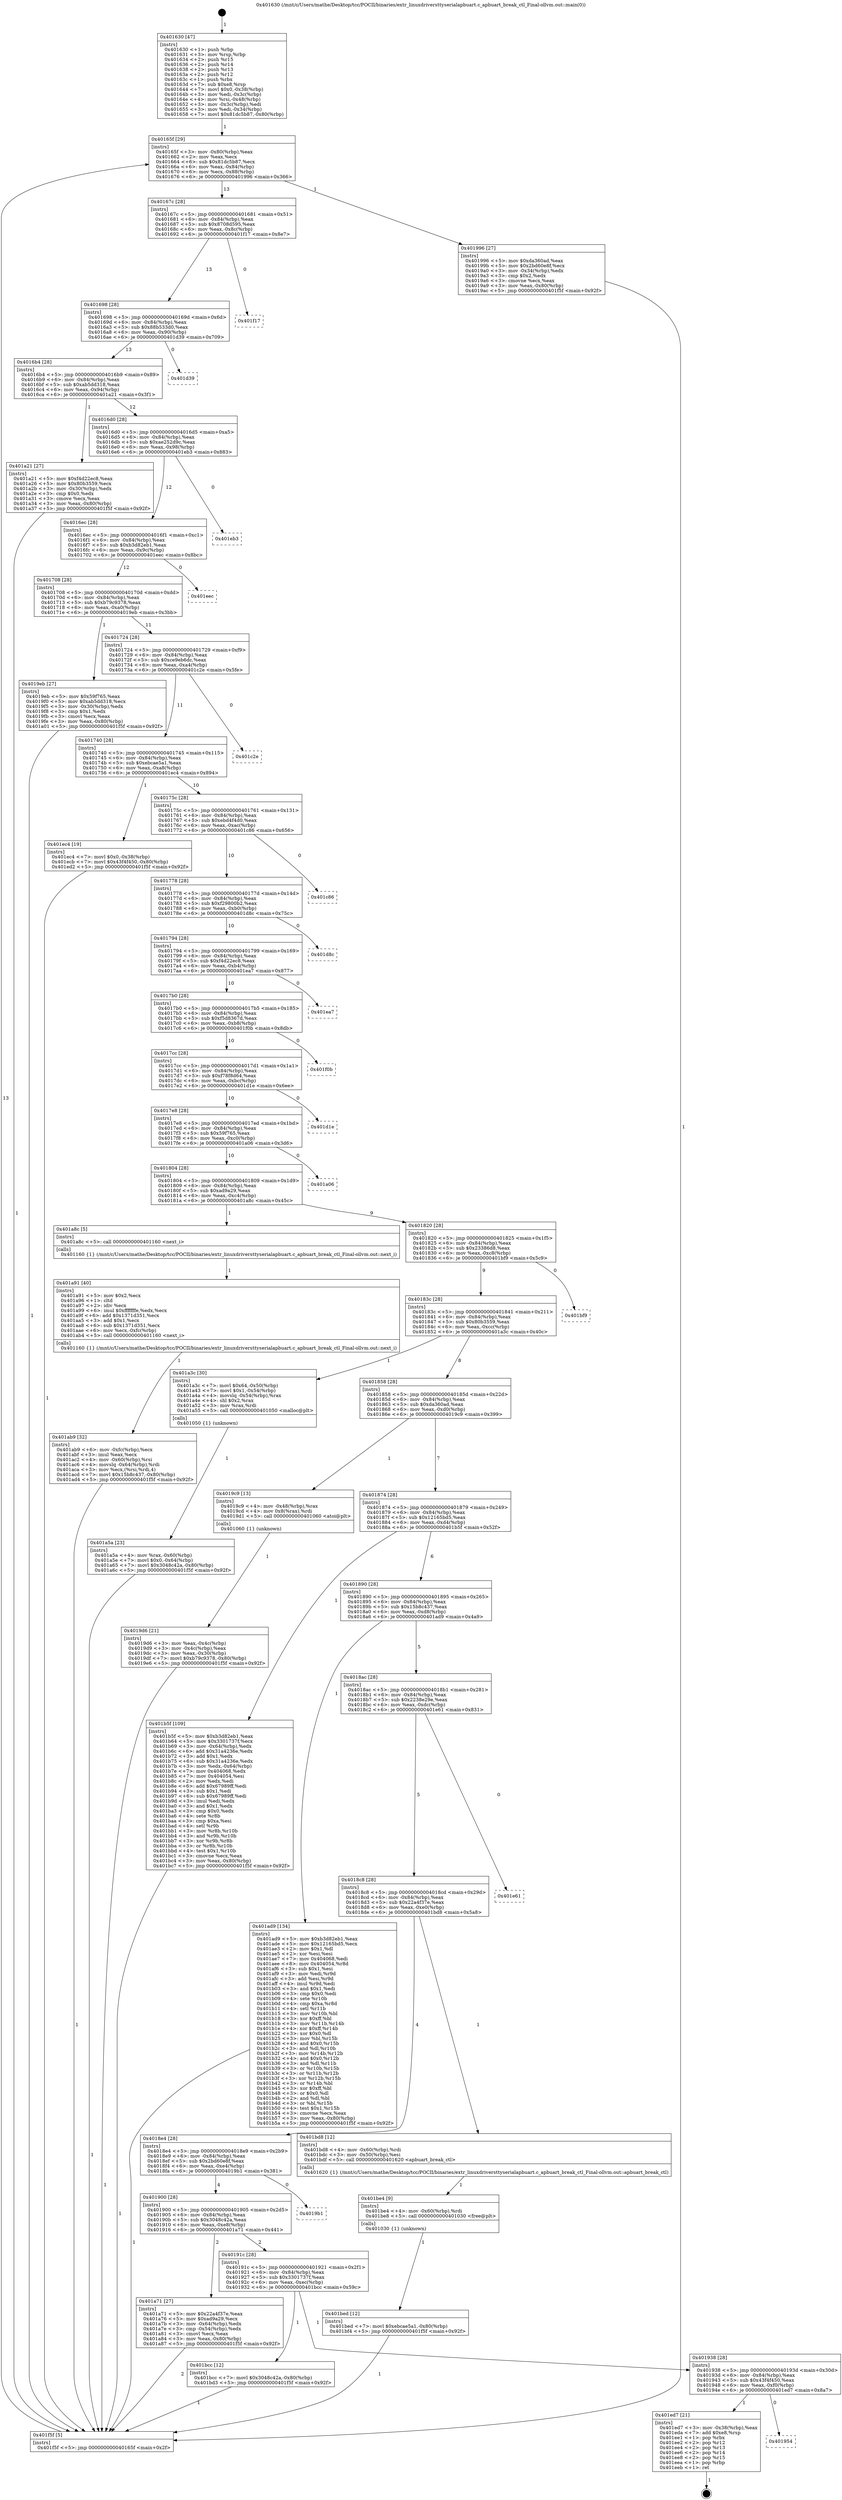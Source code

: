 digraph "0x401630" {
  label = "0x401630 (/mnt/c/Users/mathe/Desktop/tcc/POCII/binaries/extr_linuxdriversttyserialapbuart.c_apbuart_break_ctl_Final-ollvm.out::main(0))"
  labelloc = "t"
  node[shape=record]

  Entry [label="",width=0.3,height=0.3,shape=circle,fillcolor=black,style=filled]
  "0x40165f" [label="{
     0x40165f [29]\l
     | [instrs]\l
     &nbsp;&nbsp;0x40165f \<+3\>: mov -0x80(%rbp),%eax\l
     &nbsp;&nbsp;0x401662 \<+2\>: mov %eax,%ecx\l
     &nbsp;&nbsp;0x401664 \<+6\>: sub $0x81dc5b87,%ecx\l
     &nbsp;&nbsp;0x40166a \<+6\>: mov %eax,-0x84(%rbp)\l
     &nbsp;&nbsp;0x401670 \<+6\>: mov %ecx,-0x88(%rbp)\l
     &nbsp;&nbsp;0x401676 \<+6\>: je 0000000000401996 \<main+0x366\>\l
  }"]
  "0x401996" [label="{
     0x401996 [27]\l
     | [instrs]\l
     &nbsp;&nbsp;0x401996 \<+5\>: mov $0xda360ad,%eax\l
     &nbsp;&nbsp;0x40199b \<+5\>: mov $0x2bd60e8f,%ecx\l
     &nbsp;&nbsp;0x4019a0 \<+3\>: mov -0x34(%rbp),%edx\l
     &nbsp;&nbsp;0x4019a3 \<+3\>: cmp $0x2,%edx\l
     &nbsp;&nbsp;0x4019a6 \<+3\>: cmovne %ecx,%eax\l
     &nbsp;&nbsp;0x4019a9 \<+3\>: mov %eax,-0x80(%rbp)\l
     &nbsp;&nbsp;0x4019ac \<+5\>: jmp 0000000000401f5f \<main+0x92f\>\l
  }"]
  "0x40167c" [label="{
     0x40167c [28]\l
     | [instrs]\l
     &nbsp;&nbsp;0x40167c \<+5\>: jmp 0000000000401681 \<main+0x51\>\l
     &nbsp;&nbsp;0x401681 \<+6\>: mov -0x84(%rbp),%eax\l
     &nbsp;&nbsp;0x401687 \<+5\>: sub $0x8708d595,%eax\l
     &nbsp;&nbsp;0x40168c \<+6\>: mov %eax,-0x8c(%rbp)\l
     &nbsp;&nbsp;0x401692 \<+6\>: je 0000000000401f17 \<main+0x8e7\>\l
  }"]
  "0x401f5f" [label="{
     0x401f5f [5]\l
     | [instrs]\l
     &nbsp;&nbsp;0x401f5f \<+5\>: jmp 000000000040165f \<main+0x2f\>\l
  }"]
  "0x401630" [label="{
     0x401630 [47]\l
     | [instrs]\l
     &nbsp;&nbsp;0x401630 \<+1\>: push %rbp\l
     &nbsp;&nbsp;0x401631 \<+3\>: mov %rsp,%rbp\l
     &nbsp;&nbsp;0x401634 \<+2\>: push %r15\l
     &nbsp;&nbsp;0x401636 \<+2\>: push %r14\l
     &nbsp;&nbsp;0x401638 \<+2\>: push %r13\l
     &nbsp;&nbsp;0x40163a \<+2\>: push %r12\l
     &nbsp;&nbsp;0x40163c \<+1\>: push %rbx\l
     &nbsp;&nbsp;0x40163d \<+7\>: sub $0xe8,%rsp\l
     &nbsp;&nbsp;0x401644 \<+7\>: movl $0x0,-0x38(%rbp)\l
     &nbsp;&nbsp;0x40164b \<+3\>: mov %edi,-0x3c(%rbp)\l
     &nbsp;&nbsp;0x40164e \<+4\>: mov %rsi,-0x48(%rbp)\l
     &nbsp;&nbsp;0x401652 \<+3\>: mov -0x3c(%rbp),%edi\l
     &nbsp;&nbsp;0x401655 \<+3\>: mov %edi,-0x34(%rbp)\l
     &nbsp;&nbsp;0x401658 \<+7\>: movl $0x81dc5b87,-0x80(%rbp)\l
  }"]
  Exit [label="",width=0.3,height=0.3,shape=circle,fillcolor=black,style=filled,peripheries=2]
  "0x401f17" [label="{
     0x401f17\l
  }", style=dashed]
  "0x401698" [label="{
     0x401698 [28]\l
     | [instrs]\l
     &nbsp;&nbsp;0x401698 \<+5\>: jmp 000000000040169d \<main+0x6d\>\l
     &nbsp;&nbsp;0x40169d \<+6\>: mov -0x84(%rbp),%eax\l
     &nbsp;&nbsp;0x4016a3 \<+5\>: sub $0x88b533d0,%eax\l
     &nbsp;&nbsp;0x4016a8 \<+6\>: mov %eax,-0x90(%rbp)\l
     &nbsp;&nbsp;0x4016ae \<+6\>: je 0000000000401d39 \<main+0x709\>\l
  }"]
  "0x401954" [label="{
     0x401954\l
  }", style=dashed]
  "0x401d39" [label="{
     0x401d39\l
  }", style=dashed]
  "0x4016b4" [label="{
     0x4016b4 [28]\l
     | [instrs]\l
     &nbsp;&nbsp;0x4016b4 \<+5\>: jmp 00000000004016b9 \<main+0x89\>\l
     &nbsp;&nbsp;0x4016b9 \<+6\>: mov -0x84(%rbp),%eax\l
     &nbsp;&nbsp;0x4016bf \<+5\>: sub $0xab5dd318,%eax\l
     &nbsp;&nbsp;0x4016c4 \<+6\>: mov %eax,-0x94(%rbp)\l
     &nbsp;&nbsp;0x4016ca \<+6\>: je 0000000000401a21 \<main+0x3f1\>\l
  }"]
  "0x401ed7" [label="{
     0x401ed7 [21]\l
     | [instrs]\l
     &nbsp;&nbsp;0x401ed7 \<+3\>: mov -0x38(%rbp),%eax\l
     &nbsp;&nbsp;0x401eda \<+7\>: add $0xe8,%rsp\l
     &nbsp;&nbsp;0x401ee1 \<+1\>: pop %rbx\l
     &nbsp;&nbsp;0x401ee2 \<+2\>: pop %r12\l
     &nbsp;&nbsp;0x401ee4 \<+2\>: pop %r13\l
     &nbsp;&nbsp;0x401ee6 \<+2\>: pop %r14\l
     &nbsp;&nbsp;0x401ee8 \<+2\>: pop %r15\l
     &nbsp;&nbsp;0x401eea \<+1\>: pop %rbp\l
     &nbsp;&nbsp;0x401eeb \<+1\>: ret\l
  }"]
  "0x401a21" [label="{
     0x401a21 [27]\l
     | [instrs]\l
     &nbsp;&nbsp;0x401a21 \<+5\>: mov $0xf4d22ec8,%eax\l
     &nbsp;&nbsp;0x401a26 \<+5\>: mov $0x80b3559,%ecx\l
     &nbsp;&nbsp;0x401a2b \<+3\>: mov -0x30(%rbp),%edx\l
     &nbsp;&nbsp;0x401a2e \<+3\>: cmp $0x0,%edx\l
     &nbsp;&nbsp;0x401a31 \<+3\>: cmove %ecx,%eax\l
     &nbsp;&nbsp;0x401a34 \<+3\>: mov %eax,-0x80(%rbp)\l
     &nbsp;&nbsp;0x401a37 \<+5\>: jmp 0000000000401f5f \<main+0x92f\>\l
  }"]
  "0x4016d0" [label="{
     0x4016d0 [28]\l
     | [instrs]\l
     &nbsp;&nbsp;0x4016d0 \<+5\>: jmp 00000000004016d5 \<main+0xa5\>\l
     &nbsp;&nbsp;0x4016d5 \<+6\>: mov -0x84(%rbp),%eax\l
     &nbsp;&nbsp;0x4016db \<+5\>: sub $0xae252d9c,%eax\l
     &nbsp;&nbsp;0x4016e0 \<+6\>: mov %eax,-0x98(%rbp)\l
     &nbsp;&nbsp;0x4016e6 \<+6\>: je 0000000000401eb3 \<main+0x883\>\l
  }"]
  "0x401bed" [label="{
     0x401bed [12]\l
     | [instrs]\l
     &nbsp;&nbsp;0x401bed \<+7\>: movl $0xebcae5a1,-0x80(%rbp)\l
     &nbsp;&nbsp;0x401bf4 \<+5\>: jmp 0000000000401f5f \<main+0x92f\>\l
  }"]
  "0x401eb3" [label="{
     0x401eb3\l
  }", style=dashed]
  "0x4016ec" [label="{
     0x4016ec [28]\l
     | [instrs]\l
     &nbsp;&nbsp;0x4016ec \<+5\>: jmp 00000000004016f1 \<main+0xc1\>\l
     &nbsp;&nbsp;0x4016f1 \<+6\>: mov -0x84(%rbp),%eax\l
     &nbsp;&nbsp;0x4016f7 \<+5\>: sub $0xb3d82eb1,%eax\l
     &nbsp;&nbsp;0x4016fc \<+6\>: mov %eax,-0x9c(%rbp)\l
     &nbsp;&nbsp;0x401702 \<+6\>: je 0000000000401eec \<main+0x8bc\>\l
  }"]
  "0x401be4" [label="{
     0x401be4 [9]\l
     | [instrs]\l
     &nbsp;&nbsp;0x401be4 \<+4\>: mov -0x60(%rbp),%rdi\l
     &nbsp;&nbsp;0x401be8 \<+5\>: call 0000000000401030 \<free@plt\>\l
     | [calls]\l
     &nbsp;&nbsp;0x401030 \{1\} (unknown)\l
  }"]
  "0x401eec" [label="{
     0x401eec\l
  }", style=dashed]
  "0x401708" [label="{
     0x401708 [28]\l
     | [instrs]\l
     &nbsp;&nbsp;0x401708 \<+5\>: jmp 000000000040170d \<main+0xdd\>\l
     &nbsp;&nbsp;0x40170d \<+6\>: mov -0x84(%rbp),%eax\l
     &nbsp;&nbsp;0x401713 \<+5\>: sub $0xb79c9378,%eax\l
     &nbsp;&nbsp;0x401718 \<+6\>: mov %eax,-0xa0(%rbp)\l
     &nbsp;&nbsp;0x40171e \<+6\>: je 00000000004019eb \<main+0x3bb\>\l
  }"]
  "0x401938" [label="{
     0x401938 [28]\l
     | [instrs]\l
     &nbsp;&nbsp;0x401938 \<+5\>: jmp 000000000040193d \<main+0x30d\>\l
     &nbsp;&nbsp;0x40193d \<+6\>: mov -0x84(%rbp),%eax\l
     &nbsp;&nbsp;0x401943 \<+5\>: sub $0x43f4f450,%eax\l
     &nbsp;&nbsp;0x401948 \<+6\>: mov %eax,-0xf0(%rbp)\l
     &nbsp;&nbsp;0x40194e \<+6\>: je 0000000000401ed7 \<main+0x8a7\>\l
  }"]
  "0x4019eb" [label="{
     0x4019eb [27]\l
     | [instrs]\l
     &nbsp;&nbsp;0x4019eb \<+5\>: mov $0x59f765,%eax\l
     &nbsp;&nbsp;0x4019f0 \<+5\>: mov $0xab5dd318,%ecx\l
     &nbsp;&nbsp;0x4019f5 \<+3\>: mov -0x30(%rbp),%edx\l
     &nbsp;&nbsp;0x4019f8 \<+3\>: cmp $0x1,%edx\l
     &nbsp;&nbsp;0x4019fb \<+3\>: cmovl %ecx,%eax\l
     &nbsp;&nbsp;0x4019fe \<+3\>: mov %eax,-0x80(%rbp)\l
     &nbsp;&nbsp;0x401a01 \<+5\>: jmp 0000000000401f5f \<main+0x92f\>\l
  }"]
  "0x401724" [label="{
     0x401724 [28]\l
     | [instrs]\l
     &nbsp;&nbsp;0x401724 \<+5\>: jmp 0000000000401729 \<main+0xf9\>\l
     &nbsp;&nbsp;0x401729 \<+6\>: mov -0x84(%rbp),%eax\l
     &nbsp;&nbsp;0x40172f \<+5\>: sub $0xce9eb6dc,%eax\l
     &nbsp;&nbsp;0x401734 \<+6\>: mov %eax,-0xa4(%rbp)\l
     &nbsp;&nbsp;0x40173a \<+6\>: je 0000000000401c2e \<main+0x5fe\>\l
  }"]
  "0x401bcc" [label="{
     0x401bcc [12]\l
     | [instrs]\l
     &nbsp;&nbsp;0x401bcc \<+7\>: movl $0x3048c42a,-0x80(%rbp)\l
     &nbsp;&nbsp;0x401bd3 \<+5\>: jmp 0000000000401f5f \<main+0x92f\>\l
  }"]
  "0x401c2e" [label="{
     0x401c2e\l
  }", style=dashed]
  "0x401740" [label="{
     0x401740 [28]\l
     | [instrs]\l
     &nbsp;&nbsp;0x401740 \<+5\>: jmp 0000000000401745 \<main+0x115\>\l
     &nbsp;&nbsp;0x401745 \<+6\>: mov -0x84(%rbp),%eax\l
     &nbsp;&nbsp;0x40174b \<+5\>: sub $0xebcae5a1,%eax\l
     &nbsp;&nbsp;0x401750 \<+6\>: mov %eax,-0xa8(%rbp)\l
     &nbsp;&nbsp;0x401756 \<+6\>: je 0000000000401ec4 \<main+0x894\>\l
  }"]
  "0x401ab9" [label="{
     0x401ab9 [32]\l
     | [instrs]\l
     &nbsp;&nbsp;0x401ab9 \<+6\>: mov -0xfc(%rbp),%ecx\l
     &nbsp;&nbsp;0x401abf \<+3\>: imul %eax,%ecx\l
     &nbsp;&nbsp;0x401ac2 \<+4\>: mov -0x60(%rbp),%rsi\l
     &nbsp;&nbsp;0x401ac6 \<+4\>: movslq -0x64(%rbp),%rdi\l
     &nbsp;&nbsp;0x401aca \<+3\>: mov %ecx,(%rsi,%rdi,4)\l
     &nbsp;&nbsp;0x401acd \<+7\>: movl $0x15b8c437,-0x80(%rbp)\l
     &nbsp;&nbsp;0x401ad4 \<+5\>: jmp 0000000000401f5f \<main+0x92f\>\l
  }"]
  "0x401ec4" [label="{
     0x401ec4 [19]\l
     | [instrs]\l
     &nbsp;&nbsp;0x401ec4 \<+7\>: movl $0x0,-0x38(%rbp)\l
     &nbsp;&nbsp;0x401ecb \<+7\>: movl $0x43f4f450,-0x80(%rbp)\l
     &nbsp;&nbsp;0x401ed2 \<+5\>: jmp 0000000000401f5f \<main+0x92f\>\l
  }"]
  "0x40175c" [label="{
     0x40175c [28]\l
     | [instrs]\l
     &nbsp;&nbsp;0x40175c \<+5\>: jmp 0000000000401761 \<main+0x131\>\l
     &nbsp;&nbsp;0x401761 \<+6\>: mov -0x84(%rbp),%eax\l
     &nbsp;&nbsp;0x401767 \<+5\>: sub $0xebd4f4d0,%eax\l
     &nbsp;&nbsp;0x40176c \<+6\>: mov %eax,-0xac(%rbp)\l
     &nbsp;&nbsp;0x401772 \<+6\>: je 0000000000401c86 \<main+0x656\>\l
  }"]
  "0x401a91" [label="{
     0x401a91 [40]\l
     | [instrs]\l
     &nbsp;&nbsp;0x401a91 \<+5\>: mov $0x2,%ecx\l
     &nbsp;&nbsp;0x401a96 \<+1\>: cltd\l
     &nbsp;&nbsp;0x401a97 \<+2\>: idiv %ecx\l
     &nbsp;&nbsp;0x401a99 \<+6\>: imul $0xfffffffe,%edx,%ecx\l
     &nbsp;&nbsp;0x401a9f \<+6\>: add $0x1371d351,%ecx\l
     &nbsp;&nbsp;0x401aa5 \<+3\>: add $0x1,%ecx\l
     &nbsp;&nbsp;0x401aa8 \<+6\>: sub $0x1371d351,%ecx\l
     &nbsp;&nbsp;0x401aae \<+6\>: mov %ecx,-0xfc(%rbp)\l
     &nbsp;&nbsp;0x401ab4 \<+5\>: call 0000000000401160 \<next_i\>\l
     | [calls]\l
     &nbsp;&nbsp;0x401160 \{1\} (/mnt/c/Users/mathe/Desktop/tcc/POCII/binaries/extr_linuxdriversttyserialapbuart.c_apbuart_break_ctl_Final-ollvm.out::next_i)\l
  }"]
  "0x401c86" [label="{
     0x401c86\l
  }", style=dashed]
  "0x401778" [label="{
     0x401778 [28]\l
     | [instrs]\l
     &nbsp;&nbsp;0x401778 \<+5\>: jmp 000000000040177d \<main+0x14d\>\l
     &nbsp;&nbsp;0x40177d \<+6\>: mov -0x84(%rbp),%eax\l
     &nbsp;&nbsp;0x401783 \<+5\>: sub $0xf29800b2,%eax\l
     &nbsp;&nbsp;0x401788 \<+6\>: mov %eax,-0xb0(%rbp)\l
     &nbsp;&nbsp;0x40178e \<+6\>: je 0000000000401d8c \<main+0x75c\>\l
  }"]
  "0x40191c" [label="{
     0x40191c [28]\l
     | [instrs]\l
     &nbsp;&nbsp;0x40191c \<+5\>: jmp 0000000000401921 \<main+0x2f1\>\l
     &nbsp;&nbsp;0x401921 \<+6\>: mov -0x84(%rbp),%eax\l
     &nbsp;&nbsp;0x401927 \<+5\>: sub $0x3301737f,%eax\l
     &nbsp;&nbsp;0x40192c \<+6\>: mov %eax,-0xec(%rbp)\l
     &nbsp;&nbsp;0x401932 \<+6\>: je 0000000000401bcc \<main+0x59c\>\l
  }"]
  "0x401d8c" [label="{
     0x401d8c\l
  }", style=dashed]
  "0x401794" [label="{
     0x401794 [28]\l
     | [instrs]\l
     &nbsp;&nbsp;0x401794 \<+5\>: jmp 0000000000401799 \<main+0x169\>\l
     &nbsp;&nbsp;0x401799 \<+6\>: mov -0x84(%rbp),%eax\l
     &nbsp;&nbsp;0x40179f \<+5\>: sub $0xf4d22ec8,%eax\l
     &nbsp;&nbsp;0x4017a4 \<+6\>: mov %eax,-0xb4(%rbp)\l
     &nbsp;&nbsp;0x4017aa \<+6\>: je 0000000000401ea7 \<main+0x877\>\l
  }"]
  "0x401a71" [label="{
     0x401a71 [27]\l
     | [instrs]\l
     &nbsp;&nbsp;0x401a71 \<+5\>: mov $0x22a4f37e,%eax\l
     &nbsp;&nbsp;0x401a76 \<+5\>: mov $0xad9a29,%ecx\l
     &nbsp;&nbsp;0x401a7b \<+3\>: mov -0x64(%rbp),%edx\l
     &nbsp;&nbsp;0x401a7e \<+3\>: cmp -0x54(%rbp),%edx\l
     &nbsp;&nbsp;0x401a81 \<+3\>: cmovl %ecx,%eax\l
     &nbsp;&nbsp;0x401a84 \<+3\>: mov %eax,-0x80(%rbp)\l
     &nbsp;&nbsp;0x401a87 \<+5\>: jmp 0000000000401f5f \<main+0x92f\>\l
  }"]
  "0x401ea7" [label="{
     0x401ea7\l
  }", style=dashed]
  "0x4017b0" [label="{
     0x4017b0 [28]\l
     | [instrs]\l
     &nbsp;&nbsp;0x4017b0 \<+5\>: jmp 00000000004017b5 \<main+0x185\>\l
     &nbsp;&nbsp;0x4017b5 \<+6\>: mov -0x84(%rbp),%eax\l
     &nbsp;&nbsp;0x4017bb \<+5\>: sub $0xf5d8367d,%eax\l
     &nbsp;&nbsp;0x4017c0 \<+6\>: mov %eax,-0xb8(%rbp)\l
     &nbsp;&nbsp;0x4017c6 \<+6\>: je 0000000000401f0b \<main+0x8db\>\l
  }"]
  "0x401900" [label="{
     0x401900 [28]\l
     | [instrs]\l
     &nbsp;&nbsp;0x401900 \<+5\>: jmp 0000000000401905 \<main+0x2d5\>\l
     &nbsp;&nbsp;0x401905 \<+6\>: mov -0x84(%rbp),%eax\l
     &nbsp;&nbsp;0x40190b \<+5\>: sub $0x3048c42a,%eax\l
     &nbsp;&nbsp;0x401910 \<+6\>: mov %eax,-0xe8(%rbp)\l
     &nbsp;&nbsp;0x401916 \<+6\>: je 0000000000401a71 \<main+0x441\>\l
  }"]
  "0x401f0b" [label="{
     0x401f0b\l
  }", style=dashed]
  "0x4017cc" [label="{
     0x4017cc [28]\l
     | [instrs]\l
     &nbsp;&nbsp;0x4017cc \<+5\>: jmp 00000000004017d1 \<main+0x1a1\>\l
     &nbsp;&nbsp;0x4017d1 \<+6\>: mov -0x84(%rbp),%eax\l
     &nbsp;&nbsp;0x4017d7 \<+5\>: sub $0xf78f8d64,%eax\l
     &nbsp;&nbsp;0x4017dc \<+6\>: mov %eax,-0xbc(%rbp)\l
     &nbsp;&nbsp;0x4017e2 \<+6\>: je 0000000000401d1e \<main+0x6ee\>\l
  }"]
  "0x4019b1" [label="{
     0x4019b1\l
  }", style=dashed]
  "0x401d1e" [label="{
     0x401d1e\l
  }", style=dashed]
  "0x4017e8" [label="{
     0x4017e8 [28]\l
     | [instrs]\l
     &nbsp;&nbsp;0x4017e8 \<+5\>: jmp 00000000004017ed \<main+0x1bd\>\l
     &nbsp;&nbsp;0x4017ed \<+6\>: mov -0x84(%rbp),%eax\l
     &nbsp;&nbsp;0x4017f3 \<+5\>: sub $0x59f765,%eax\l
     &nbsp;&nbsp;0x4017f8 \<+6\>: mov %eax,-0xc0(%rbp)\l
     &nbsp;&nbsp;0x4017fe \<+6\>: je 0000000000401a06 \<main+0x3d6\>\l
  }"]
  "0x4018e4" [label="{
     0x4018e4 [28]\l
     | [instrs]\l
     &nbsp;&nbsp;0x4018e4 \<+5\>: jmp 00000000004018e9 \<main+0x2b9\>\l
     &nbsp;&nbsp;0x4018e9 \<+6\>: mov -0x84(%rbp),%eax\l
     &nbsp;&nbsp;0x4018ef \<+5\>: sub $0x2bd60e8f,%eax\l
     &nbsp;&nbsp;0x4018f4 \<+6\>: mov %eax,-0xe4(%rbp)\l
     &nbsp;&nbsp;0x4018fa \<+6\>: je 00000000004019b1 \<main+0x381\>\l
  }"]
  "0x401a06" [label="{
     0x401a06\l
  }", style=dashed]
  "0x401804" [label="{
     0x401804 [28]\l
     | [instrs]\l
     &nbsp;&nbsp;0x401804 \<+5\>: jmp 0000000000401809 \<main+0x1d9\>\l
     &nbsp;&nbsp;0x401809 \<+6\>: mov -0x84(%rbp),%eax\l
     &nbsp;&nbsp;0x40180f \<+5\>: sub $0xad9a29,%eax\l
     &nbsp;&nbsp;0x401814 \<+6\>: mov %eax,-0xc4(%rbp)\l
     &nbsp;&nbsp;0x40181a \<+6\>: je 0000000000401a8c \<main+0x45c\>\l
  }"]
  "0x401bd8" [label="{
     0x401bd8 [12]\l
     | [instrs]\l
     &nbsp;&nbsp;0x401bd8 \<+4\>: mov -0x60(%rbp),%rdi\l
     &nbsp;&nbsp;0x401bdc \<+3\>: mov -0x50(%rbp),%esi\l
     &nbsp;&nbsp;0x401bdf \<+5\>: call 0000000000401620 \<apbuart_break_ctl\>\l
     | [calls]\l
     &nbsp;&nbsp;0x401620 \{1\} (/mnt/c/Users/mathe/Desktop/tcc/POCII/binaries/extr_linuxdriversttyserialapbuart.c_apbuart_break_ctl_Final-ollvm.out::apbuart_break_ctl)\l
  }"]
  "0x401a8c" [label="{
     0x401a8c [5]\l
     | [instrs]\l
     &nbsp;&nbsp;0x401a8c \<+5\>: call 0000000000401160 \<next_i\>\l
     | [calls]\l
     &nbsp;&nbsp;0x401160 \{1\} (/mnt/c/Users/mathe/Desktop/tcc/POCII/binaries/extr_linuxdriversttyserialapbuart.c_apbuart_break_ctl_Final-ollvm.out::next_i)\l
  }"]
  "0x401820" [label="{
     0x401820 [28]\l
     | [instrs]\l
     &nbsp;&nbsp;0x401820 \<+5\>: jmp 0000000000401825 \<main+0x1f5\>\l
     &nbsp;&nbsp;0x401825 \<+6\>: mov -0x84(%rbp),%eax\l
     &nbsp;&nbsp;0x40182b \<+5\>: sub $0x23386d8,%eax\l
     &nbsp;&nbsp;0x401830 \<+6\>: mov %eax,-0xc8(%rbp)\l
     &nbsp;&nbsp;0x401836 \<+6\>: je 0000000000401bf9 \<main+0x5c9\>\l
  }"]
  "0x4018c8" [label="{
     0x4018c8 [28]\l
     | [instrs]\l
     &nbsp;&nbsp;0x4018c8 \<+5\>: jmp 00000000004018cd \<main+0x29d\>\l
     &nbsp;&nbsp;0x4018cd \<+6\>: mov -0x84(%rbp),%eax\l
     &nbsp;&nbsp;0x4018d3 \<+5\>: sub $0x22a4f37e,%eax\l
     &nbsp;&nbsp;0x4018d8 \<+6\>: mov %eax,-0xe0(%rbp)\l
     &nbsp;&nbsp;0x4018de \<+6\>: je 0000000000401bd8 \<main+0x5a8\>\l
  }"]
  "0x401bf9" [label="{
     0x401bf9\l
  }", style=dashed]
  "0x40183c" [label="{
     0x40183c [28]\l
     | [instrs]\l
     &nbsp;&nbsp;0x40183c \<+5\>: jmp 0000000000401841 \<main+0x211\>\l
     &nbsp;&nbsp;0x401841 \<+6\>: mov -0x84(%rbp),%eax\l
     &nbsp;&nbsp;0x401847 \<+5\>: sub $0x80b3559,%eax\l
     &nbsp;&nbsp;0x40184c \<+6\>: mov %eax,-0xcc(%rbp)\l
     &nbsp;&nbsp;0x401852 \<+6\>: je 0000000000401a3c \<main+0x40c\>\l
  }"]
  "0x401e61" [label="{
     0x401e61\l
  }", style=dashed]
  "0x401a3c" [label="{
     0x401a3c [30]\l
     | [instrs]\l
     &nbsp;&nbsp;0x401a3c \<+7\>: movl $0x64,-0x50(%rbp)\l
     &nbsp;&nbsp;0x401a43 \<+7\>: movl $0x1,-0x54(%rbp)\l
     &nbsp;&nbsp;0x401a4a \<+4\>: movslq -0x54(%rbp),%rax\l
     &nbsp;&nbsp;0x401a4e \<+4\>: shl $0x2,%rax\l
     &nbsp;&nbsp;0x401a52 \<+3\>: mov %rax,%rdi\l
     &nbsp;&nbsp;0x401a55 \<+5\>: call 0000000000401050 \<malloc@plt\>\l
     | [calls]\l
     &nbsp;&nbsp;0x401050 \{1\} (unknown)\l
  }"]
  "0x401858" [label="{
     0x401858 [28]\l
     | [instrs]\l
     &nbsp;&nbsp;0x401858 \<+5\>: jmp 000000000040185d \<main+0x22d\>\l
     &nbsp;&nbsp;0x40185d \<+6\>: mov -0x84(%rbp),%eax\l
     &nbsp;&nbsp;0x401863 \<+5\>: sub $0xda360ad,%eax\l
     &nbsp;&nbsp;0x401868 \<+6\>: mov %eax,-0xd0(%rbp)\l
     &nbsp;&nbsp;0x40186e \<+6\>: je 00000000004019c9 \<main+0x399\>\l
  }"]
  "0x4018ac" [label="{
     0x4018ac [28]\l
     | [instrs]\l
     &nbsp;&nbsp;0x4018ac \<+5\>: jmp 00000000004018b1 \<main+0x281\>\l
     &nbsp;&nbsp;0x4018b1 \<+6\>: mov -0x84(%rbp),%eax\l
     &nbsp;&nbsp;0x4018b7 \<+5\>: sub $0x2238e29e,%eax\l
     &nbsp;&nbsp;0x4018bc \<+6\>: mov %eax,-0xdc(%rbp)\l
     &nbsp;&nbsp;0x4018c2 \<+6\>: je 0000000000401e61 \<main+0x831\>\l
  }"]
  "0x4019c9" [label="{
     0x4019c9 [13]\l
     | [instrs]\l
     &nbsp;&nbsp;0x4019c9 \<+4\>: mov -0x48(%rbp),%rax\l
     &nbsp;&nbsp;0x4019cd \<+4\>: mov 0x8(%rax),%rdi\l
     &nbsp;&nbsp;0x4019d1 \<+5\>: call 0000000000401060 \<atoi@plt\>\l
     | [calls]\l
     &nbsp;&nbsp;0x401060 \{1\} (unknown)\l
  }"]
  "0x401874" [label="{
     0x401874 [28]\l
     | [instrs]\l
     &nbsp;&nbsp;0x401874 \<+5\>: jmp 0000000000401879 \<main+0x249\>\l
     &nbsp;&nbsp;0x401879 \<+6\>: mov -0x84(%rbp),%eax\l
     &nbsp;&nbsp;0x40187f \<+5\>: sub $0x12165bd5,%eax\l
     &nbsp;&nbsp;0x401884 \<+6\>: mov %eax,-0xd4(%rbp)\l
     &nbsp;&nbsp;0x40188a \<+6\>: je 0000000000401b5f \<main+0x52f\>\l
  }"]
  "0x4019d6" [label="{
     0x4019d6 [21]\l
     | [instrs]\l
     &nbsp;&nbsp;0x4019d6 \<+3\>: mov %eax,-0x4c(%rbp)\l
     &nbsp;&nbsp;0x4019d9 \<+3\>: mov -0x4c(%rbp),%eax\l
     &nbsp;&nbsp;0x4019dc \<+3\>: mov %eax,-0x30(%rbp)\l
     &nbsp;&nbsp;0x4019df \<+7\>: movl $0xb79c9378,-0x80(%rbp)\l
     &nbsp;&nbsp;0x4019e6 \<+5\>: jmp 0000000000401f5f \<main+0x92f\>\l
  }"]
  "0x401a5a" [label="{
     0x401a5a [23]\l
     | [instrs]\l
     &nbsp;&nbsp;0x401a5a \<+4\>: mov %rax,-0x60(%rbp)\l
     &nbsp;&nbsp;0x401a5e \<+7\>: movl $0x0,-0x64(%rbp)\l
     &nbsp;&nbsp;0x401a65 \<+7\>: movl $0x3048c42a,-0x80(%rbp)\l
     &nbsp;&nbsp;0x401a6c \<+5\>: jmp 0000000000401f5f \<main+0x92f\>\l
  }"]
  "0x401ad9" [label="{
     0x401ad9 [134]\l
     | [instrs]\l
     &nbsp;&nbsp;0x401ad9 \<+5\>: mov $0xb3d82eb1,%eax\l
     &nbsp;&nbsp;0x401ade \<+5\>: mov $0x12165bd5,%ecx\l
     &nbsp;&nbsp;0x401ae3 \<+2\>: mov $0x1,%dl\l
     &nbsp;&nbsp;0x401ae5 \<+2\>: xor %esi,%esi\l
     &nbsp;&nbsp;0x401ae7 \<+7\>: mov 0x404068,%edi\l
     &nbsp;&nbsp;0x401aee \<+8\>: mov 0x404054,%r8d\l
     &nbsp;&nbsp;0x401af6 \<+3\>: sub $0x1,%esi\l
     &nbsp;&nbsp;0x401af9 \<+3\>: mov %edi,%r9d\l
     &nbsp;&nbsp;0x401afc \<+3\>: add %esi,%r9d\l
     &nbsp;&nbsp;0x401aff \<+4\>: imul %r9d,%edi\l
     &nbsp;&nbsp;0x401b03 \<+3\>: and $0x1,%edi\l
     &nbsp;&nbsp;0x401b06 \<+3\>: cmp $0x0,%edi\l
     &nbsp;&nbsp;0x401b09 \<+4\>: sete %r10b\l
     &nbsp;&nbsp;0x401b0d \<+4\>: cmp $0xa,%r8d\l
     &nbsp;&nbsp;0x401b11 \<+4\>: setl %r11b\l
     &nbsp;&nbsp;0x401b15 \<+3\>: mov %r10b,%bl\l
     &nbsp;&nbsp;0x401b18 \<+3\>: xor $0xff,%bl\l
     &nbsp;&nbsp;0x401b1b \<+3\>: mov %r11b,%r14b\l
     &nbsp;&nbsp;0x401b1e \<+4\>: xor $0xff,%r14b\l
     &nbsp;&nbsp;0x401b22 \<+3\>: xor $0x0,%dl\l
     &nbsp;&nbsp;0x401b25 \<+3\>: mov %bl,%r15b\l
     &nbsp;&nbsp;0x401b28 \<+4\>: and $0x0,%r15b\l
     &nbsp;&nbsp;0x401b2c \<+3\>: and %dl,%r10b\l
     &nbsp;&nbsp;0x401b2f \<+3\>: mov %r14b,%r12b\l
     &nbsp;&nbsp;0x401b32 \<+4\>: and $0x0,%r12b\l
     &nbsp;&nbsp;0x401b36 \<+3\>: and %dl,%r11b\l
     &nbsp;&nbsp;0x401b39 \<+3\>: or %r10b,%r15b\l
     &nbsp;&nbsp;0x401b3c \<+3\>: or %r11b,%r12b\l
     &nbsp;&nbsp;0x401b3f \<+3\>: xor %r12b,%r15b\l
     &nbsp;&nbsp;0x401b42 \<+3\>: or %r14b,%bl\l
     &nbsp;&nbsp;0x401b45 \<+3\>: xor $0xff,%bl\l
     &nbsp;&nbsp;0x401b48 \<+3\>: or $0x0,%dl\l
     &nbsp;&nbsp;0x401b4b \<+2\>: and %dl,%bl\l
     &nbsp;&nbsp;0x401b4d \<+3\>: or %bl,%r15b\l
     &nbsp;&nbsp;0x401b50 \<+4\>: test $0x1,%r15b\l
     &nbsp;&nbsp;0x401b54 \<+3\>: cmovne %ecx,%eax\l
     &nbsp;&nbsp;0x401b57 \<+3\>: mov %eax,-0x80(%rbp)\l
     &nbsp;&nbsp;0x401b5a \<+5\>: jmp 0000000000401f5f \<main+0x92f\>\l
  }"]
  "0x401b5f" [label="{
     0x401b5f [109]\l
     | [instrs]\l
     &nbsp;&nbsp;0x401b5f \<+5\>: mov $0xb3d82eb1,%eax\l
     &nbsp;&nbsp;0x401b64 \<+5\>: mov $0x3301737f,%ecx\l
     &nbsp;&nbsp;0x401b69 \<+3\>: mov -0x64(%rbp),%edx\l
     &nbsp;&nbsp;0x401b6c \<+6\>: add $0x31a4236e,%edx\l
     &nbsp;&nbsp;0x401b72 \<+3\>: add $0x1,%edx\l
     &nbsp;&nbsp;0x401b75 \<+6\>: sub $0x31a4236e,%edx\l
     &nbsp;&nbsp;0x401b7b \<+3\>: mov %edx,-0x64(%rbp)\l
     &nbsp;&nbsp;0x401b7e \<+7\>: mov 0x404068,%edx\l
     &nbsp;&nbsp;0x401b85 \<+7\>: mov 0x404054,%esi\l
     &nbsp;&nbsp;0x401b8c \<+2\>: mov %edx,%edi\l
     &nbsp;&nbsp;0x401b8e \<+6\>: add $0x67989ff,%edi\l
     &nbsp;&nbsp;0x401b94 \<+3\>: sub $0x1,%edi\l
     &nbsp;&nbsp;0x401b97 \<+6\>: sub $0x67989ff,%edi\l
     &nbsp;&nbsp;0x401b9d \<+3\>: imul %edi,%edx\l
     &nbsp;&nbsp;0x401ba0 \<+3\>: and $0x1,%edx\l
     &nbsp;&nbsp;0x401ba3 \<+3\>: cmp $0x0,%edx\l
     &nbsp;&nbsp;0x401ba6 \<+4\>: sete %r8b\l
     &nbsp;&nbsp;0x401baa \<+3\>: cmp $0xa,%esi\l
     &nbsp;&nbsp;0x401bad \<+4\>: setl %r9b\l
     &nbsp;&nbsp;0x401bb1 \<+3\>: mov %r8b,%r10b\l
     &nbsp;&nbsp;0x401bb4 \<+3\>: and %r9b,%r10b\l
     &nbsp;&nbsp;0x401bb7 \<+3\>: xor %r9b,%r8b\l
     &nbsp;&nbsp;0x401bba \<+3\>: or %r8b,%r10b\l
     &nbsp;&nbsp;0x401bbd \<+4\>: test $0x1,%r10b\l
     &nbsp;&nbsp;0x401bc1 \<+3\>: cmovne %ecx,%eax\l
     &nbsp;&nbsp;0x401bc4 \<+3\>: mov %eax,-0x80(%rbp)\l
     &nbsp;&nbsp;0x401bc7 \<+5\>: jmp 0000000000401f5f \<main+0x92f\>\l
  }"]
  "0x401890" [label="{
     0x401890 [28]\l
     | [instrs]\l
     &nbsp;&nbsp;0x401890 \<+5\>: jmp 0000000000401895 \<main+0x265\>\l
     &nbsp;&nbsp;0x401895 \<+6\>: mov -0x84(%rbp),%eax\l
     &nbsp;&nbsp;0x40189b \<+5\>: sub $0x15b8c437,%eax\l
     &nbsp;&nbsp;0x4018a0 \<+6\>: mov %eax,-0xd8(%rbp)\l
     &nbsp;&nbsp;0x4018a6 \<+6\>: je 0000000000401ad9 \<main+0x4a9\>\l
  }"]
  Entry -> "0x401630" [label=" 1"]
  "0x40165f" -> "0x401996" [label=" 1"]
  "0x40165f" -> "0x40167c" [label=" 13"]
  "0x401996" -> "0x401f5f" [label=" 1"]
  "0x401630" -> "0x40165f" [label=" 1"]
  "0x401f5f" -> "0x40165f" [label=" 13"]
  "0x401ed7" -> Exit [label=" 1"]
  "0x40167c" -> "0x401f17" [label=" 0"]
  "0x40167c" -> "0x401698" [label=" 13"]
  "0x401938" -> "0x401954" [label=" 0"]
  "0x401698" -> "0x401d39" [label=" 0"]
  "0x401698" -> "0x4016b4" [label=" 13"]
  "0x401938" -> "0x401ed7" [label=" 1"]
  "0x4016b4" -> "0x401a21" [label=" 1"]
  "0x4016b4" -> "0x4016d0" [label=" 12"]
  "0x401ec4" -> "0x401f5f" [label=" 1"]
  "0x4016d0" -> "0x401eb3" [label=" 0"]
  "0x4016d0" -> "0x4016ec" [label=" 12"]
  "0x401bed" -> "0x401f5f" [label=" 1"]
  "0x4016ec" -> "0x401eec" [label=" 0"]
  "0x4016ec" -> "0x401708" [label=" 12"]
  "0x401be4" -> "0x401bed" [label=" 1"]
  "0x401708" -> "0x4019eb" [label=" 1"]
  "0x401708" -> "0x401724" [label=" 11"]
  "0x401bd8" -> "0x401be4" [label=" 1"]
  "0x401724" -> "0x401c2e" [label=" 0"]
  "0x401724" -> "0x401740" [label=" 11"]
  "0x401bcc" -> "0x401f5f" [label=" 1"]
  "0x401740" -> "0x401ec4" [label=" 1"]
  "0x401740" -> "0x40175c" [label=" 10"]
  "0x40191c" -> "0x401bcc" [label=" 1"]
  "0x40175c" -> "0x401c86" [label=" 0"]
  "0x40175c" -> "0x401778" [label=" 10"]
  "0x40191c" -> "0x401938" [label=" 1"]
  "0x401778" -> "0x401d8c" [label=" 0"]
  "0x401778" -> "0x401794" [label=" 10"]
  "0x401b5f" -> "0x401f5f" [label=" 1"]
  "0x401794" -> "0x401ea7" [label=" 0"]
  "0x401794" -> "0x4017b0" [label=" 10"]
  "0x401ad9" -> "0x401f5f" [label=" 1"]
  "0x4017b0" -> "0x401f0b" [label=" 0"]
  "0x4017b0" -> "0x4017cc" [label=" 10"]
  "0x401a91" -> "0x401ab9" [label=" 1"]
  "0x4017cc" -> "0x401d1e" [label=" 0"]
  "0x4017cc" -> "0x4017e8" [label=" 10"]
  "0x401a8c" -> "0x401a91" [label=" 1"]
  "0x4017e8" -> "0x401a06" [label=" 0"]
  "0x4017e8" -> "0x401804" [label=" 10"]
  "0x401900" -> "0x40191c" [label=" 2"]
  "0x401804" -> "0x401a8c" [label=" 1"]
  "0x401804" -> "0x401820" [label=" 9"]
  "0x401900" -> "0x401a71" [label=" 2"]
  "0x401820" -> "0x401bf9" [label=" 0"]
  "0x401820" -> "0x40183c" [label=" 9"]
  "0x4018e4" -> "0x401900" [label=" 4"]
  "0x40183c" -> "0x401a3c" [label=" 1"]
  "0x40183c" -> "0x401858" [label=" 8"]
  "0x4018e4" -> "0x4019b1" [label=" 0"]
  "0x401858" -> "0x4019c9" [label=" 1"]
  "0x401858" -> "0x401874" [label=" 7"]
  "0x4019c9" -> "0x4019d6" [label=" 1"]
  "0x4019d6" -> "0x401f5f" [label=" 1"]
  "0x4019eb" -> "0x401f5f" [label=" 1"]
  "0x401a21" -> "0x401f5f" [label=" 1"]
  "0x401a3c" -> "0x401a5a" [label=" 1"]
  "0x401a5a" -> "0x401f5f" [label=" 1"]
  "0x4018c8" -> "0x4018e4" [label=" 4"]
  "0x401874" -> "0x401b5f" [label=" 1"]
  "0x401874" -> "0x401890" [label=" 6"]
  "0x4018c8" -> "0x401bd8" [label=" 1"]
  "0x401890" -> "0x401ad9" [label=" 1"]
  "0x401890" -> "0x4018ac" [label=" 5"]
  "0x401a71" -> "0x401f5f" [label=" 2"]
  "0x4018ac" -> "0x401e61" [label=" 0"]
  "0x4018ac" -> "0x4018c8" [label=" 5"]
  "0x401ab9" -> "0x401f5f" [label=" 1"]
}
